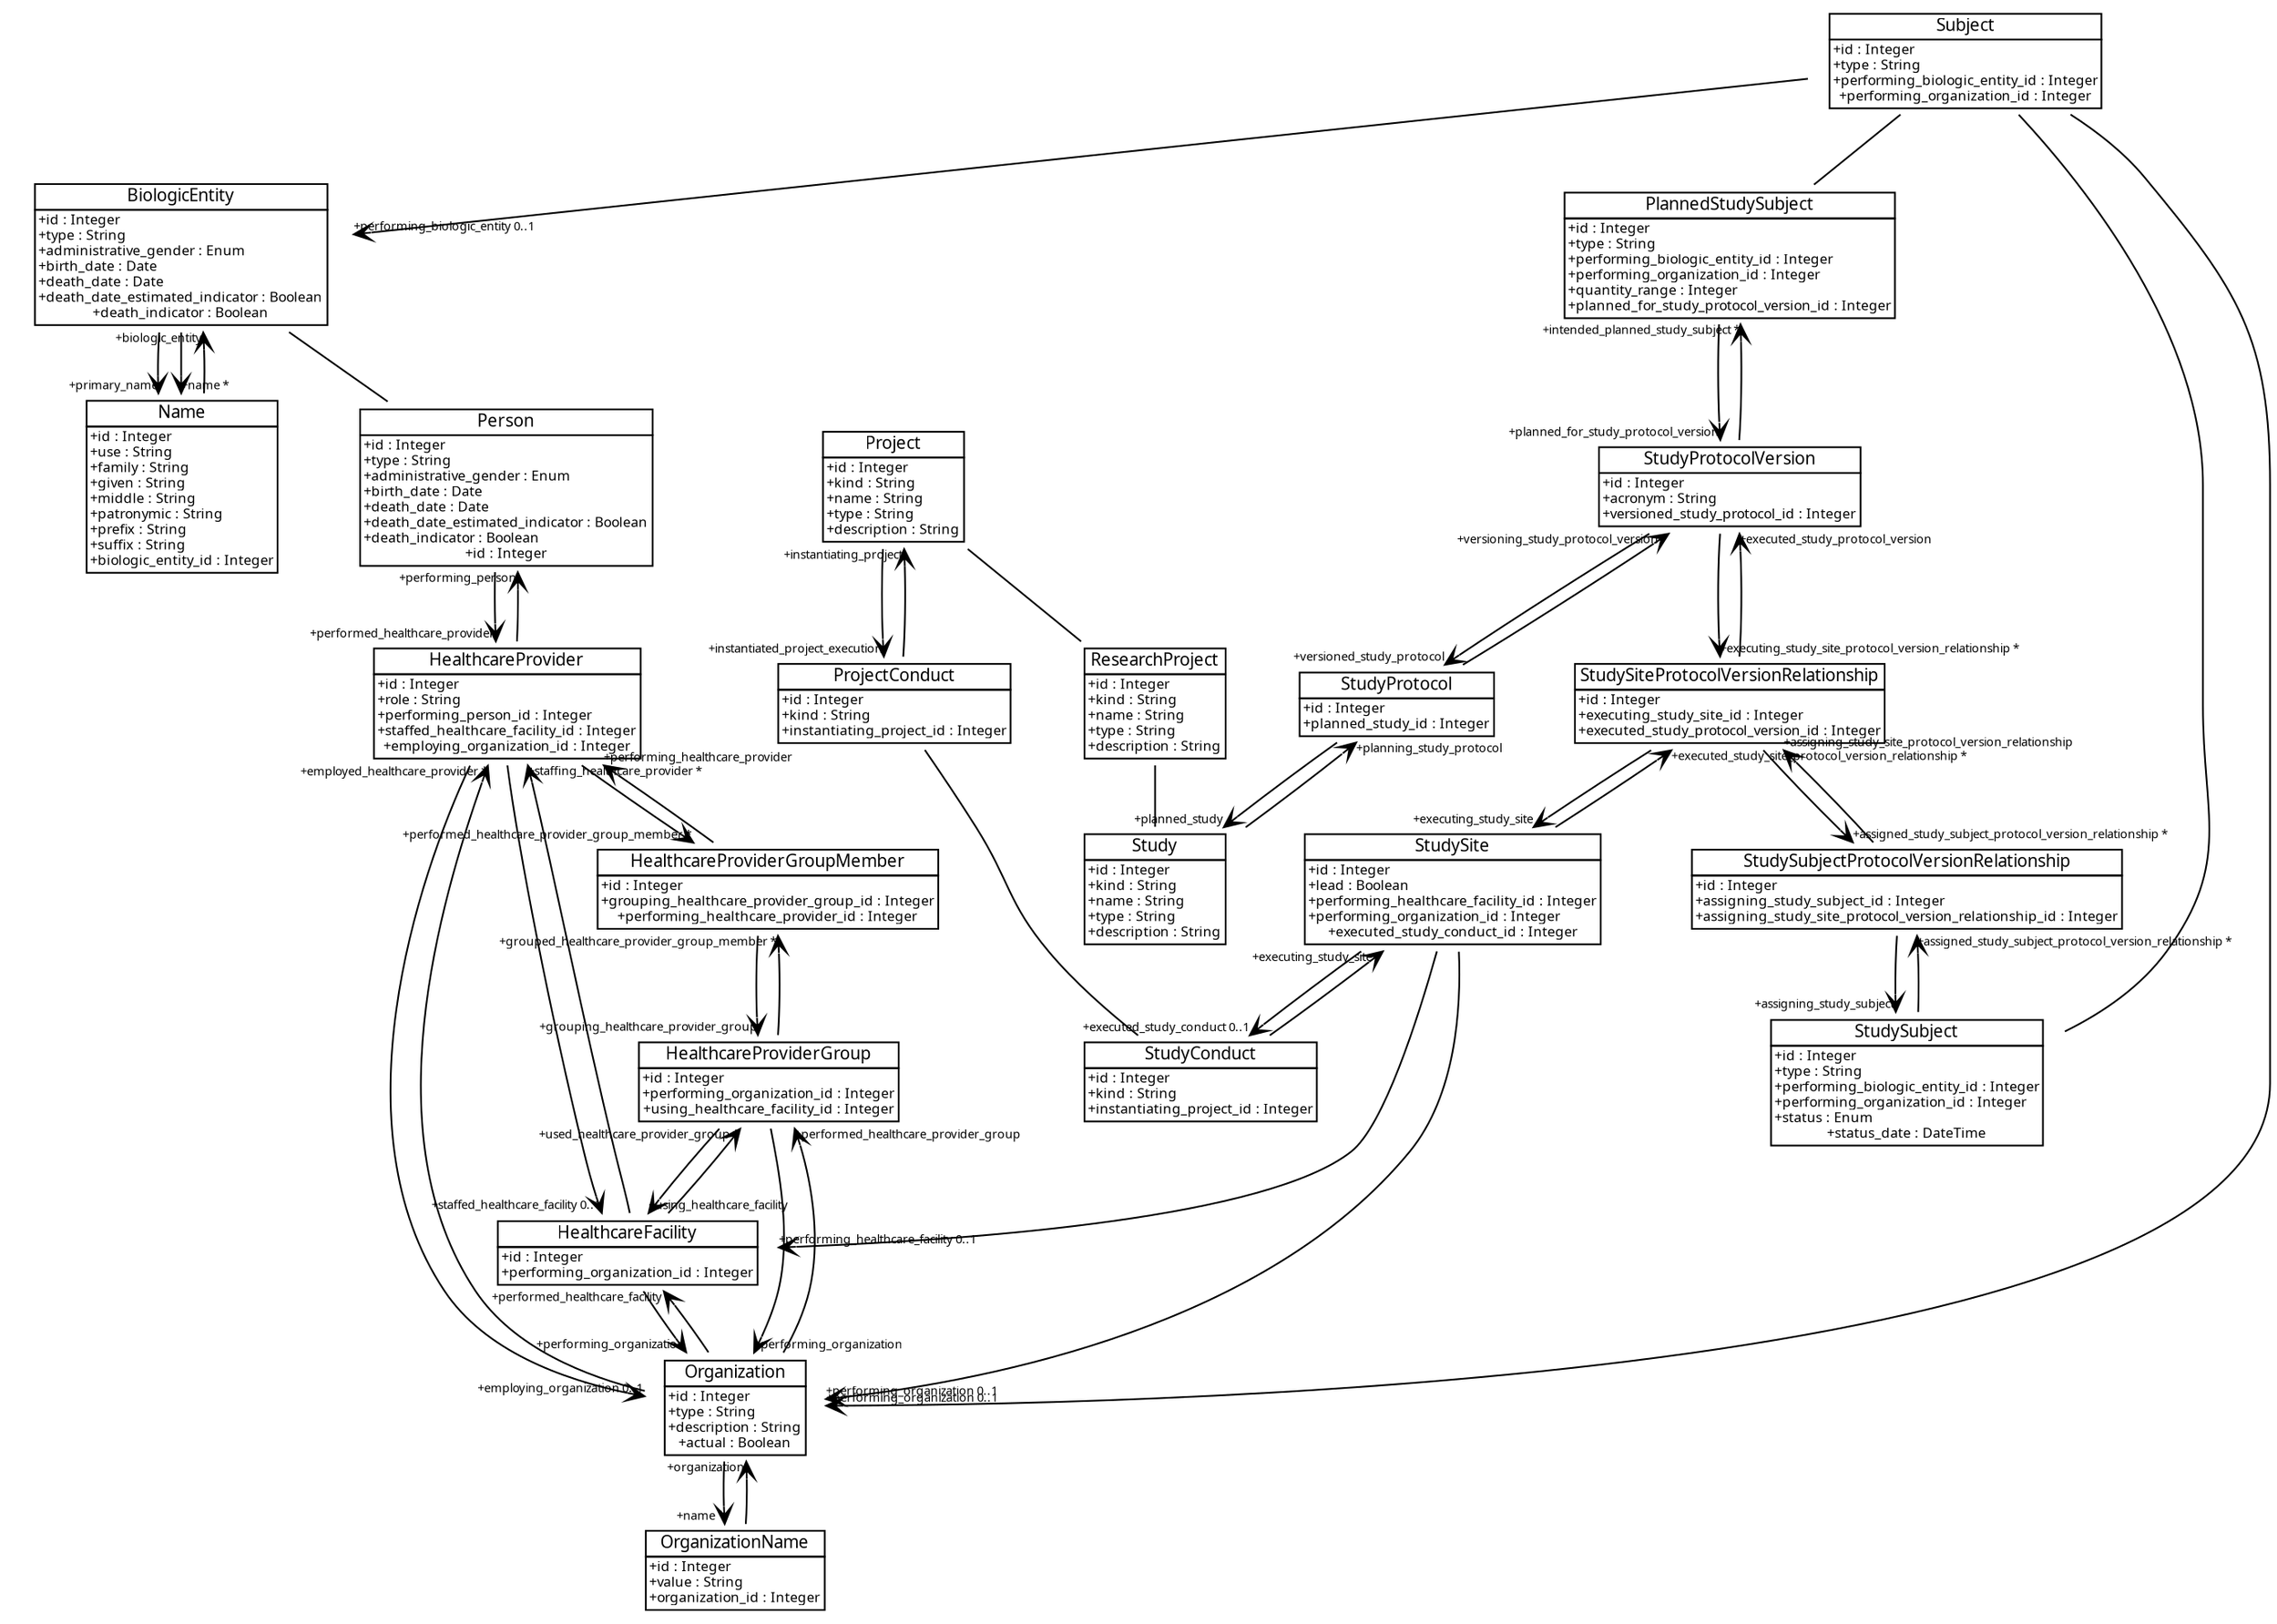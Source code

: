 digraph G {
	graph [bb="0,0,1340.7,954",
		dim=3,
		mode=major,
		overlap=0,
		pack=True,
		prog=neato,
		ratio=.75,
		sep=0.01
	];
	node [label="\N"];
	BiologicEntity	[fontname="Bitstream-Vera Sans",
		fontsize=8.0,
		height=1.25,
		label=<<TABLE CELLSPACING="0" CELLPADDING="1" BORDER="0" CELLBORDER="1.0" ALIGN="LEFT"><TR><TD><FONT POINT-SIZE="10">BiologicEntity</FONT></TD></TR><TR><TD ALIGN="LEFT">+id : Integer<BR ALIGN="LEFT"/>+type : String<BR ALIGN="LEFT"/>+administrative_gender : Enum<BR ALIGN="LEFT"/>+birth_date : Date<BR ALIGN="LEFT"/>+death_date : Date<BR ALIGN="LEFT"/>+death_date_estimated_indicator : Boolean<BR ALIGN="LEFT"/>+death_indicator : Boolean</TD></TR></TABLE>>,
		pos="104.82,693",
		shape=plaintext,
		width=2.7778];
	Name	[fontname="Bitstream-Vera Sans",
		fontsize=8.0,
		height=1.5,
		label=<<TABLE CELLSPACING="0" CELLPADDING="1" BORDER="0" CELLBORDER="1.0" ALIGN="LEFT"><TR><TD><FONT POINT-SIZE="10">Name</FONT></TD></TR><TR><TD ALIGN="LEFT">+id : Integer<BR ALIGN="LEFT"/>+use : String<BR ALIGN="LEFT"/>+family : String<BR ALIGN="LEFT"/>+given : String<BR ALIGN="LEFT"/>+middle : String<BR ALIGN="LEFT"/>+patronymic : String<BR ALIGN="LEFT"/>+prefix : String<BR ALIGN="LEFT"/>+suffix : String<BR ALIGN="LEFT"/>+biologic_entity_id : Integer</TD></TR></TABLE>>,
		pos="104.82,558",
		shape=plaintext,
		width=1.875];
	BiologicEntity -> Name	[arrowhead=vee,
		arrowsize=1.0,
		arrowtail=none,
		fontname="Bitstream-Vera Sans",
		fontsize=7.0,
		head_lp="62.061,616.33",
		headlabel="+primary_name",
		pos="e,91.561,612.33 92.016,647.71 91.489,639.57 91.263,630.92 91.336,622.34",
		style="setlinewidth(1.0)"];
	BiologicEntity -> Name	[arrowhead=vee,
		arrowsize=1.0,
		arrowtail=none,
		fontname="Bitstream-Vera Sans",
		fontsize=7.0,
		head_lp="134.58,616.33",
		headlabel="+name *",
		pos="e,118.08,612.33 117.63,647.71 118.16,639.57 118.38,630.92 118.31,622.34",
		style="setlinewidth(1.0)"];
	Person	[fontname="Bitstream-Vera Sans",
		fontsize=8.0,
		height=1.375,
		label=<<TABLE CELLSPACING="0" CELLPADDING="1" BORDER="0" CELLBORDER="1.0" ALIGN="LEFT"><TR><TD><FONT POINT-SIZE="10">Person</FONT></TD></TR><TR><TD ALIGN="LEFT">+id : Integer<BR ALIGN="LEFT"/>+type : String<BR ALIGN="LEFT"/>+administrative_gender : Enum<BR ALIGN="LEFT"/>+birth_date : Date<BR ALIGN="LEFT"/>+death_date : Date<BR ALIGN="LEFT"/>+death_date_estimated_indicator : Boolean<BR ALIGN="LEFT"/>+death_indicator : Boolean<BR ALIGN="LEFT"/>+id : Integer</TD></TR></TABLE>>,
		pos="298.82,558",
		shape=plaintext,
		width=2.7778];
	BiologicEntity -> Person	[arrowhead=none,
		arrowsize=1.0,
		arrowtail=empty,
		pos="169.15,647.9 188.01,634.97 208.74,620.76 227.98,607.57",
		style="setlinewidth(1.0)"];
	HealthcareFacility	[fontname="Bitstream-Vera Sans",
		fontsize=8.0,
		height=0.625,
		label=<<TABLE CELLSPACING="0" CELLPADDING="1" BORDER="0" CELLBORDER="1.0" ALIGN="LEFT"><TR><TD><FONT POINT-SIZE="10">HealthcareFacility</FONT></TD></TR><TR><TD ALIGN="LEFT">+id : Integer<BR ALIGN="LEFT"/>+performing_organization_id : Integer</TD></TR></TABLE>>,
		pos="298.82,320",
		shape=plaintext,
		width=2.4444];
	HealthcareProvider	[fontname="Bitstream-Vera Sans",
		fontsize=8.0,
		height=1,
		label=<<TABLE CELLSPACING="0" CELLPADDING="1" BORDER="0" CELLBORDER="1.0" ALIGN="LEFT"><TR><TD><FONT POINT-SIZE="10">HealthcareProvider</FONT></TD></TR><TR><TD ALIGN="LEFT">+id : Integer<BR ALIGN="LEFT"/>+role : String<BR ALIGN="LEFT"/>+performing_person_id : Integer<BR ALIGN="LEFT"/>+staffed_healthcare_facility_id : Integer<BR ALIGN="LEFT"/>+employing_organization_id : Integer</TD></TR></TABLE>>,
		pos="298.82,432",
		shape=plaintext,
		width=2.5417];
	HealthcareFacility -> HealthcareProvider	[arrowhead=vee,
		arrowsize=1.0,
		arrowtail=none,
		fontname="Bitstream-Vera Sans",
		fontsize=7.0,
		head_lp="246.66,391.89",
		headlabel="+staffing_healthcare_provider *",
		pos="e,305.16,395.89 304.32,342.68 305.39,354.99 305.77,370.89 305.48,385.79",
		style="setlinewidth(1.0)"];
	HealthcareProviderGroup	[fontname="Bitstream-Vera Sans",
		fontsize=8.0,
		height=0.75,
		label=<<TABLE CELLSPACING="0" CELLPADDING="1" BORDER="0" CELLBORDER="1.0" ALIGN="LEFT"><TR><TD><FONT POINT-SIZE="10">HealthcareProviderGroup</FONT></TD></TR><TR><TD ALIGN="LEFT">+id : Integer<BR ALIGN="LEFT"/>+performing_organization_id : Integer<BR ALIGN="LEFT"/>+using_healthcare_facility_id : Integer</TD></TR></TABLE>>,
		pos="298.82,117",
		shape=plaintext,
		width=2.4583];
	HealthcareFacility -> HealthcareProviderGroup	[arrowhead=vee,
		arrowsize=1.0,
		arrowtail=none,
		fontname="Bitstream-Vera Sans",
		fontsize=7.0,
		head_lp="228.1,148.09",
		headlabel="+used_healthcare_provider_group *",
		pos="e,294.1,144.09 294.45,297.49 291.64,263.23 291.32,195.87 293.5,154.12",
		style="setlinewidth(1.0)"];
	Organization	[fontname="Bitstream-Vera Sans",
		fontsize=8.0,
		height=0.875,
		label=<<TABLE CELLSPACING="0" CELLPADDING="1" BORDER="0" CELLBORDER="1.0" ALIGN="LEFT"><TR><TD><FONT POINT-SIZE="10">Organization</FONT></TD></TR><TR><TD ALIGN="LEFT">+id : Integer<BR ALIGN="LEFT"/>+type : String<BR ALIGN="LEFT"/>+description : String<BR ALIGN="LEFT"/>+actual : Boolean</TD></TR></TABLE>>,
		pos="428.82,212",
		shape=plaintext,
		width=1.4583];
	HealthcareFacility -> Organization	[arrowhead=vee,
		arrowsize=1.0,
		arrowtail=none,
		fontname="Bitstream-Vera Sans",
		fontsize=7.0,
		head_lp="337.22,247.52",
		headlabel="+performing_organization",
		pos="e,385.22,243.52 319.87,297.29 335.48,283.6 357.3,265.58 377.35,249.71",
		style="setlinewidth(1.0)"];
	HealthcareProvider -> HealthcareFacility	[arrowhead=vee,
		arrowsize=1.0,
		arrowtail=none,
		fontname="Bitstream-Vera Sans",
		fontsize=7.0,
		head_lp="234.32,346.68",
		headlabel="+staffed_healthcare_facility 0..1",
		pos="e,293.32,342.68 292.48,395.89 291.89,382.1 291.94,366.38 292.63,352.91",
		style="setlinewidth(1.0)"];
	HealthcareProviderGroupMember	[fontname="Bitstream-Vera Sans",
		fontsize=8.0,
		height=0.75,
		label=<<TABLE CELLSPACING="0" CELLPADDING="1" BORDER="0" CELLBORDER="1.0" ALIGN="LEFT"><TR><TD><FONT POINT-SIZE="10">HealthcareProviderGroupMember</FONT></TD></TR><TR><TD ALIGN="LEFT">+id : Integer<BR ALIGN="LEFT"/>+grouping_healthcare_provider_group_id : Integer<BR ALIGN="LEFT"/>+performing_healthcare_provider_id : Integer</TD></TR></TABLE>>,
		pos="232.82,27",
		shape=plaintext,
		width=3.125];
	HealthcareProvider -> HealthcareProviderGroupMember	[arrowhead=vee,
		arrowsize=1.0,
		arrowtail=none,
		fontname="Bitstream-Vera Sans",
		fontsize=7.0,
		head_lp="114.5,58.062",
		headlabel="+performed_healthcare_provider_group_member *",
		pos="e,207.5,54.062 223.82,395.95 211.22,386.2 199.94,374.4 192.82,360.5 138,253.5 163.45,206.83 191.82,90 194.05,80.837 197.88,71.514 \
202.39,62.975",
		style="setlinewidth(1.0)"];
	HealthcareProvider -> Organization	[arrowhead=vee,
		arrowsize=1.0,
		arrowtail=none,
		fontname="Bitstream-Vera Sans",
		fontsize=7.0,
		head_lp="476.46,247.69",
		headlabel="+employing_organization 0..1",
		pos="e,421.46,243.69 352.62,395.83 365.42,385.92 377.91,374.07 386.82,360.5 407.79,328.58 415.58,285.28 420.06,253.85",
		style="setlinewidth(1.0)"];
	HealthcareProvider -> Person	[arrowhead=vee,
		arrowsize=1.0,
		arrowtail=none,
		fontname="Bitstream-Vera Sans",
		fontsize=7.0,
		head_lp="267.93,504.35",
		headlabel="+performing_person",
		pos="e,305.43,508.35 304.97,468.1 305.42,477.48 305.62,487.87 305.56,498.15",
		style="setlinewidth(1.0)"];
	HealthcareProviderGroup -> HealthcareFacility	[arrowhead=vee,
		arrowsize=1.0,
		arrowtail=none,
		fontname="Bitstream-Vera Sans",
		fontsize=7.0,
		head_lp="254.69,293.49",
		headlabel="+using_healthcare_facility",
		pos="e,303.19,297.49 303.54,144.09 306.12,180.85 306.24,247.79 303.9,287.35",
		style="setlinewidth(1.0)"];
	HealthcareProviderGroup -> HealthcareProviderGroupMember	[arrowhead=vee,
		arrowsize=1.0,
		arrowtail=none,
		fontname="Bitstream-Vera Sans",
		fontsize=7.0,
		head_lp="335.16,58.081",
		headlabel="+grouped_healthcare_provider_group_member *",
		pos="e,246.16,54.081 272.78,89.597 265.87,81.08 258.57,71.51 252.09,62.498",
		style="setlinewidth(1.0)"];
	HealthcareProviderGroup -> Organization	[arrowhead=vee,
		arrowsize=1.0,
		arrowtail=none,
		fontname="Bitstream-Vera Sans",
		fontsize=7.0,
		head_lp="344.29,176.29",
		headlabel="+performing_organization",
		pos="e,392.29,180.29 341.31,144.01 354.95,153.34 370.08,164.04 383.89,174.12",
		style="setlinewidth(1.0)"];
	HealthcareProviderGroupMember -> HealthcareProvider	[arrowhead=vee,
		arrowsize=1.0,
		arrowtail=none,
		fontname="Bitstream-Vera Sans",
		fontsize=7.0,
		head_lp="179.37,399.95",
		headlabel="+performing_healthcare_provider",
		pos="e,241.37,395.95 224.22,54.062 218.86,64.749 212.85,77.523 209.82,90 181.45,206.83 156,253.5 210.82,360.5 216.38,371.36 224.48,380.94 \
233.56,389.26",
		style="setlinewidth(1.0)"];
	HealthcareProviderGroupMember -> HealthcareProviderGroup	[arrowhead=vee,
		arrowsize=1.0,
		arrowtail=none,
		fontname="Bitstream-Vera Sans",
		fontsize=7.0,
		head_lp="214.77,85.597",
		headlabel="+grouping_healthcare_provider_group",
		pos="e,285.27,89.597 258.61,54.081 265.5,62.571 272.81,72.135 279.31,81.161",
		style="setlinewidth(1.0)"];
	Name -> BiologicEntity	[arrowhead=vee,
		arrowsize=1.0,
		arrowtail=none,
		fontname="Bitstream-Vera Sans",
		fontsize=7.0,
		head_lp="74.323,643.71",
		headlabel="+biologic_entity",
		pos="e,104.82,647.71 104.82,612.33 104.82,620.68 104.82,629.31 104.82,637.68",
		style="setlinewidth(1.0)"];
	Organization -> HealthcareFacility	[arrowhead=vee,
		arrowsize=1.0,
		arrowtail=none,
		fontname="Bitstream-Vera Sans",
		fontsize=7.0,
		head_lp="388.51,293.29",
		headlabel="+performed_healthcare_facility",
		pos="e,331.01,297.29 397.57,243.52 380.01,258.5 357.98,276.42 339.14,291.04",
		style="setlinewidth(1.0)"];
	Organization -> HealthcareProvider	[arrowhead=vee,
		arrowsize=1.0,
		arrowtail=none,
		fontname="Bitstream-Vera Sans",
		fontsize=7.0,
		head_lp="433.11,391.83",
		headlabel="+employed_healthcare_provider *",
		pos="e,370.11,395.83 434.9,243.69 435.18,275.34 428.16,324.97 404.82,360.5 397.72,371.32 388.35,381.03 378.1,389.55",
		style="setlinewidth(1.0)"];
	Organization -> HealthcareProviderGroup	[arrowhead=vee,
		arrowsize=1.0,
		arrowtail=none,
		fontname="Bitstream-Vera Sans",
		fontsize=7.0,
		head_lp="402.05,148.01",
		headlabel="+performed_healthcare_provider_group",
		pos="e,329.05,144.01 379.5,180.29 365.45,170.56 350.37,159.79 337.07,149.98",
		style="setlinewidth(1.0)"];
	OrganizationName	[fontname="Bitstream-Vera Sans",
		fontsize=8.0,
		height=0.75,
		label=<<TABLE CELLSPACING="0" CELLPADDING="1" BORDER="0" CELLBORDER="1.0" ALIGN="LEFT"><TR><TD><FONT POINT-SIZE="10">OrganizationName</FONT></TD></TR><TR><TD ALIGN="LEFT">+id : Integer<BR ALIGN="LEFT"/>+value : String<BR ALIGN="LEFT"/>+organization_id : Integer</TD></TR></TABLE>>,
		pos="475.82,117",
		shape=plaintext,
		width=1.7639];
	Organization -> OrganizationName	[arrowhead=vee,
		arrowsize=1.0,
		arrowtail=none,
		fontname="Bitstream-Vera Sans",
		fontsize=7.0,
		head_lp="473.05,148.01",
		headlabel="+name *",
		pos="e,456.55,144.01 437.95,180.29 441.99,171.48 446.82,161.81 451.69,152.78",
		style="setlinewidth(1.0)"];
	OrganizationName -> Organization	[arrowhead=vee,
		arrowsize=1.0,
		arrowtail=none,
		fontname="Bitstream-Vera Sans",
		fontsize=7.0,
		head_lp="424.73,176.29",
		headlabel="+organization",
		pos="e,450.73,180.29 468.81,144.01 465.08,152.46 460.43,162.03 455.6,171.25",
		style="setlinewidth(1.0)"];
	Person -> HealthcareProvider	[arrowhead=vee,
		arrowsize=1.0,
		arrowtail=none,
		fontname="Bitstream-Vera Sans",
		fontsize=7.0,
		head_lp="232.17,472.1",
		headlabel="+performed_healthcare_provider",
		pos="e,292.67,468.1 292.21,508.35 292,498.48 292.03,488.14 292.29,478.39",
		style="setlinewidth(1.0)"];
	PlannedStudySubject	[fontname="Bitstream-Vera Sans",
		fontsize=8.0,
		height=1.125,
		label=<<TABLE CELLSPACING="0" CELLPADDING="1" BORDER="0" CELLBORDER="1.0" ALIGN="LEFT"><TR><TD><FONT POINT-SIZE="10">PlannedStudySubject</FONT></TD></TR><TR><TD ALIGN="LEFT">+id : Integer<BR ALIGN="LEFT"/>+type : String<BR ALIGN="LEFT"/>+performing_biologic_entity_id : Integer<BR ALIGN="LEFT"/>+performing_organization_id : Integer<BR ALIGN="LEFT"/>+quantity_range : Integer<BR ALIGN="LEFT"/>+planned_for_study_protocol_version_id : Integer</TD></TR></TABLE>>,
		pos="890.82,815",
		shape=plaintext,
		width=3.0833];
	StudyProtocolVersion	[fontname="Bitstream-Vera Sans",
		fontsize=8.0,
		height=0.75,
		label=<<TABLE CELLSPACING="0" CELLPADDING="1" BORDER="0" CELLBORDER="1.0" ALIGN="LEFT"><TR><TD><FONT POINT-SIZE="10">StudyProtocolVersion</FONT></TD></TR><TR><TD ALIGN="LEFT">+id : Integer<BR ALIGN="LEFT"/>+acronym : String<BR ALIGN="LEFT"/>+versioned_study_protocol_id : Integer</TD></TR></TABLE>>,
		pos="890.82,693",
		shape=plaintext,
		width=2.5];
	PlannedStudySubject -> StudyProtocolVersion	[arrowhead=vee,
		arrowsize=1.0,
		arrowtail=none,
		fontname="Bitstream-Vera Sans",
		fontsize=7.0,
		head_lp="816.12,724.35",
		headlabel="+planned_for_study_protocol_version",
		pos="e,885.12,720.35 884.43,774.37 883.91,760.23 883.96,744.37 884.56,730.5",
		style="setlinewidth(1.0)"];
	Subject	[fontname="Bitstream-Vera Sans",
		fontsize=8.0,
		height=0.875,
		label=<<TABLE CELLSPACING="0" CELLPADDING="1" BORDER="0" CELLBORDER="1.0" ALIGN="LEFT"><TR><TD><FONT POINT-SIZE="10">Subject</FONT></TD></TR><TR><TD ALIGN="LEFT">+id : Integer<BR ALIGN="LEFT"/>+type : String<BR ALIGN="LEFT"/>+performing_biologic_entity_id : Integer<BR ALIGN="LEFT"/>+performing_organization_id : Integer</TD></TR></TABLE>>,
		pos="683.82,923",
		shape=plaintext,
		width=2.5417];
	Subject -> BiologicEntity	[arrowhead=vee,
		arrowsize=1.0,
		arrowtail=none,
		fontname="Bitstream-Vera Sans",
		fontsize=7.0,
		head_lp="134.21,742.1",
		headlabel="+performing_biologic_entity 0..1",
		pos="e,194.21,738.1 592.23,897.18 552.38,885.65 505.4,871.06 463.82,855.5 374.08,821.91 274.96,776.67 203.65,742.62",
		style="setlinewidth(1.0)"];
	Subject -> Organization	[arrowhead=vee,
		arrowsize=1.0,
		arrowtail=none,
		fontname="Bitstream-Vera Sans",
		fontsize=7.0,
		head_lp="496.19,239.56",
		headlabel="+performing_organization 0..1",
		pos="e,440.19,243.56 627.53,891.47 566.54,853.81 477.82,783.62 477.82,694 477.82,694 477.82,694 477.82,431 477.82,367.66 457.89,296.43 \
443.45,253.15",
		style="setlinewidth(1.0)"];
	Subject -> PlannedStudySubject	[arrowhead=none,
		arrowsize=1.0,
		arrowtail=empty,
		pos="743.42,891.48 765.27,880.29 790.34,867.46 813.52,855.58",
		style="setlinewidth(1.0)"];
	StudySubject	[fontname="Bitstream-Vera Sans",
		fontsize=8.0,
		height=1.125,
		label=<<TABLE CELLSPACING="0" CELLPADDING="1" BORDER="0" CELLBORDER="1.0" ALIGN="LEFT"><TR><TD><FONT POINT-SIZE="10">StudySubject</FONT></TD></TR><TR><TD ALIGN="LEFT">+id : Integer<BR ALIGN="LEFT"/>+type : String<BR ALIGN="LEFT"/>+performing_biologic_entity_id : Integer<BR ALIGN="LEFT"/>+performing_organization_id : Integer<BR ALIGN="LEFT"/>+status : Enum<BR ALIGN="LEFT"/>+status_date : DateTime</TD></TR></TABLE>>,
		pos="1123.8,320",
		shape=plaintext,
		width=2.5417];
	Subject -> StudySubject	[arrowhead=none,
		arrowsize=1.0,
		arrowtail=empty,
		pos="775.53,907.74 947.4,878.4 1300.8,804.63 1300.8,694 1300.8,694 1300.8,694 1300.8,557 1300.8,484.52 1317.8,454.36 1274.8,396 1259.9,\
375.73 1238,360.62 1215.4,349.48",
		style="setlinewidth(1.0)"];
	Project	[fontname="Bitstream-Vera Sans",
		fontsize=8.0,
		height=1,
		label=<<TABLE CELLSPACING="0" CELLPADDING="1" BORDER="0" CELLBORDER="1.0" ALIGN="LEFT"><TR><TD><FONT POINT-SIZE="10">Project</FONT></TD></TR><TR><TD ALIGN="LEFT">+id : Integer<BR ALIGN="LEFT"/>+kind : String<BR ALIGN="LEFT"/>+name : String<BR ALIGN="LEFT"/>+type : String<BR ALIGN="LEFT"/>+description : String</TD></TR></TABLE>>,
		pos="589.82,693",
		shape=plaintext,
		width=1.4583];
	ProjectConduct	[fontname="Bitstream-Vera Sans",
		fontsize=8.0,
		height=0.75,
		label=<<TABLE CELLSPACING="0" CELLPADDING="1" BORDER="0" CELLBORDER="1.0" ALIGN="LEFT"><TR><TD><FONT POINT-SIZE="10">ProjectConduct</FONT></TD></TR><TR><TD ALIGN="LEFT">+id : Integer<BR ALIGN="LEFT"/>+kind : String<BR ALIGN="LEFT"/>+instantiating_project_id : Integer</TD></TR></TABLE>>,
		pos="589.82,558",
		shape=plaintext,
		width=2.2083];
	Project -> ProjectConduct	[arrowhead=vee,
		arrowsize=1.0,
		arrowtail=none,
		fontname="Bitstream-Vera Sans",
		fontsize=7.0,
		head_lp="524.83,589.17",
		headlabel="+instantiated_project_execution",
		pos="e,584.33,585.17 583.78,656.71 582.85,637.75 582.84,614.41 583.73,595.3",
		style="setlinewidth(1.0)"];
	ResearchProject	[fontname="Bitstream-Vera Sans",
		fontsize=8.0,
		height=1,
		label=<<TABLE CELLSPACING="0" CELLPADDING="1" BORDER="0" CELLBORDER="1.0" ALIGN="LEFT"><TR><TD><FONT POINT-SIZE="10">ResearchProject</FONT></TD></TR><TR><TD ALIGN="LEFT">+id : Integer<BR ALIGN="LEFT"/>+kind : String<BR ALIGN="LEFT"/>+name : String<BR ALIGN="LEFT"/>+type : String<BR ALIGN="LEFT"/>+description : String</TD></TR></TABLE>>,
		pos="746.82,558",
		shape=plaintext,
		width=1.4583];
	Project -> ResearchProject	[arrowhead=none,
		arrowsize=1.0,
		arrowtail=empty,
		pos="631.48,656.71 654.29,637.39 682.45,613.53 705.24,594.23",
		style="setlinewidth(1.0)"];
	ProjectConduct -> Project	[arrowhead=vee,
		arrowsize=1.0,
		arrowtail=none,
		fontname="Bitstream-Vera Sans",
		fontsize=7.0,
		head_lp="554.86,652.71",
		headlabel="+instantiating_project",
		pos="e,595.86,656.71 595.32,585.17 596.57,602.66 596.89,626.13 596.26,646.62",
		style="setlinewidth(1.0)"];
	StudyConduct	[fontname="Bitstream-Vera Sans",
		fontsize=8.0,
		height=0.75,
		label=<<TABLE CELLSPACING="0" CELLPADDING="1" BORDER="0" CELLBORDER="1.0" ALIGN="LEFT"><TR><TD><FONT POINT-SIZE="10">StudyConduct</FONT></TD></TR><TR><TD ALIGN="LEFT">+id : Integer<BR ALIGN="LEFT"/>+kind : String<BR ALIGN="LEFT"/>+instantiating_project_id : Integer</TD></TR></TABLE>>,
		pos="740.82,320",
		shape=plaintext,
		width=2.2083];
	ProjectConduct -> StudyConduct	[arrowhead=none,
		arrowsize=1.0,
		arrowtail=empty,
		pos="586.98,530.87 584.65,496.85 585.36,436.9 612.82,396 627.04,374.83 649.4,358.82 671.48,347.14",
		style="setlinewidth(1.0)"];
	Study	[fontname="Bitstream-Vera Sans",
		fontsize=8.0,
		height=1,
		label=<<TABLE CELLSPACING="0" CELLPADDING="1" BORDER="0" CELLBORDER="1.0" ALIGN="LEFT"><TR><TD><FONT POINT-SIZE="10">Study</FONT></TD></TR><TR><TD ALIGN="LEFT">+id : Integer<BR ALIGN="LEFT"/>+kind : String<BR ALIGN="LEFT"/>+name : String<BR ALIGN="LEFT"/>+type : String<BR ALIGN="LEFT"/>+description : String</TD></TR></TABLE>>,
		pos="674.82,432",
		shape=plaintext,
		width=1.4583];
	ResearchProject -> Study	[arrowhead=none,
		arrowsize=1.0,
		arrowtail=empty,
		pos="726.38,521.8 716.65,505.04 705.05,485.06 695.31,468.29",
		style="setlinewidth(1.0)"];
	StudyProtocol	[fontname="Bitstream-Vera Sans",
		fontsize=8.0,
		height=0.625,
		label=<<TABLE CELLSPACING="0" CELLPADDING="1" BORDER="0" CELLBORDER="1.0" ALIGN="LEFT"><TR><TD><FONT POINT-SIZE="10">StudyProtocol</FONT></TD></TR><TR><TD ALIGN="LEFT">+id : Integer<BR ALIGN="LEFT"/>+planned_study_id : Integer</TD></TR></TABLE>>,
		pos="890.82,558",
		shape=plaintext,
		width=1.875];
	Study -> StudyProtocol	[arrowhead=vee,
		arrowsize=1.0,
		arrowtail=none,
		fontname="Bitstream-Vera Sans",
		fontsize=7.0,
		head_lp="914.27,531.25",
		headlabel="+planning_study_protocol",
		pos="e,866.27,535.25 727.51,455.81 754.65,469.33 787.9,487.08 816.82,504 830.49,512 845.13,521.14 857.83,529.56",
		style="setlinewidth(1.0)"];
	StudySite	[fontname="Bitstream-Vera Sans",
		fontsize=8.0,
		height=1,
		label=<<TABLE CELLSPACING="0" CELLPADDING="1" BORDER="0" CELLBORDER="1.0" ALIGN="LEFT"><TR><TD><FONT POINT-SIZE="10">StudySite</FONT></TD></TR><TR><TD ALIGN="LEFT">+id : Integer<BR ALIGN="LEFT"/>+lead : Boolean<BR ALIGN="LEFT"/>+performing_healthcare_facility_id : Integer<BR ALIGN="LEFT"/>+performing_organization_id : Integer<BR ALIGN="LEFT"/>+executed_study_conduct_id : Integer</TD></TR></TABLE>>,
		pos="851.82,432",
		shape=plaintext,
		width=2.7639];
	StudyConduct -> StudySite	[arrowhead=vee,
		arrowsize=1.0,
		arrowtail=none,
		fontname="Bitstream-Vera Sans",
		fontsize=7.0,
		head_lp="778.24,391.89",
		headlabel="+executing_study_site *",
		pos="e,822.74,395.89 772.97,347.07 786.37,359.49 801.94,374.67 815.72,388.69",
		style="setlinewidth(1.0)"];
	StudyProtocol -> Study	[arrowhead=vee,
		arrowsize=1.0,
		arrowtail=none,
		fontname="Bitstream-Vera Sans",
		fontsize=7.0,
		head_lp="757.53,468.36",
		headlabel="+planned_study",
		pos="e,727.53,464.36 849.86,535.25 833.95,525.43 815.65,513.84 798.82,504 778.74,492.25 756.57,480.1 736.56,469.25",
		style="setlinewidth(1.0)"];
	StudyProtocol -> StudyProtocolVersion	[arrowhead=vee,
		arrowsize=1.0,
		arrowtail=none,
		fontname="Bitstream-Vera Sans",
		fontsize=7.0,
		head_lp="826.83,661.72",
		headlabel="+versioning_study_protocol_version *",
		pos="e,896.33,665.72 895.98,580.82 897.72,601.08 898.04,631.63 896.92,655.58",
		style="setlinewidth(1.0)"];
	StudyProtocolVersion -> PlannedStudySubject	[arrowhead=vee,
		arrowsize=1.0,
		arrowtail=none,
		fontname="Bitstream-Vera Sans",
		fontsize=7.0,
		head_lp="831.21,770.37",
		headlabel="+intended_planned_study_subject *",
		pos="e,897.21,774.37 896.52,720.35 897.42,733.21 897.74,749.12 897.49,764.15",
		style="setlinewidth(1.0)"];
	StudyProtocolVersion -> StudyProtocol	[arrowhead=vee,
		arrowsize=1.0,
		arrowtail=none,
		fontname="Bitstream-Vera Sans",
		fontsize=7.0,
		head_lp="935.67,584.82",
		headlabel="+versioned_study_protocol",
		pos="e,885.67,580.82 885.32,665.72 883.79,644.29 883.67,613.92 884.95,591.06",
		style="setlinewidth(1.0)"];
	StudySiteProtocolVersionRelationship	[fontname="Bitstream-Vera Sans",
		fontsize=8.0,
		height=0.75,
		label=<<TABLE CELLSPACING="0" CELLPADDING="1" BORDER="0" CELLBORDER="1.0" ALIGN="LEFT"><TR><TD><FONT POINT-SIZE="10">StudySiteProtocolVersionRelationship</FONT></TD></TR><TR><TD ALIGN="LEFT">+id : Integer<BR ALIGN="LEFT"/>+executing_study_site_id : Integer<BR ALIGN="LEFT"/>+executed_study_protocol_version_id : Integer</TD></TR></TABLE>>,
		pos="1089.8,558",
		shape=plaintext,
		width=2.9167];
	StudyProtocolVersion -> StudySiteProtocolVersionRelationship	[arrowhead=vee,
		arrowsize=1.0,
		arrowtail=none,
		fontname="Bitstream-Vera Sans",
		fontsize=7.0,
		head_lp="1145.6,589.22",
		headlabel="+executing_study_site_protocol_version_relationship *",
		pos="e,1045.1,585.22 924.63,665.72 955.26,644.23 1000.7,613.75 1036.3,590.87",
		style="setlinewidth(1.0)"];
	StudySite -> HealthcareFacility	[arrowhead=vee,
		arrowsize=1.0,
		arrowtail=none,
		fontname="Bitstream-Vera Sans",
		fontsize=7.0,
		head_lp="453.43,336.87",
		headlabel="+performing_healthcare_facility 0..1",
		pos="e,386.93,332.87 752.06,400.05 746.58,398.62 741.15,397.25 735.82,396 620.57,368.83 486.05,347.23 397.02,334.32",
		style="setlinewidth(1.0)"];
	StudySite -> Organization	[arrowhead=vee,
		arrowsize=1.0,
		arrowtail=none,
		fontname="Bitstream-Vera Sans",
		fontsize=7.0,
		head_lp="537.66,218.34",
		headlabel="+performing_organization 0..1",
		pos="e,481.66,214.34 857.15,395.85 860.22,361.41 858.71,309.81 828.82,279.5 782.83,232.85 592.31,218.88 491.7,214.73",
		style="setlinewidth(1.0)"];
	StudySite -> StudyConduct	[arrowhead=vee,
		arrowsize=1.0,
		arrowtail=none,
		fontname="Bitstream-Vera Sans",
		fontsize=7.0,
		head_lp="705.29,351.07",
		headlabel="+executed_study_conduct 0..1",
		pos="e,761.29,347.07 810.06,395.89 796.12,382.65 780.98,367.62 768.38,354.53",
		style="setlinewidth(1.0)"];
	StudySite -> StudySiteProtocolVersionRelationship	[arrowhead=vee,
		arrowsize=1.0,
		arrowtail=none,
		fontname="Bitstream-Vera Sans",
		fontsize=7.0,
		head_lp="1144.8,526.85",
		headlabel="+executed_study_site_protocol_version_relationship *",
		pos="e,1045.3,530.85 925.25,468.05 961.13,486.29 1003.5,508.4 1036.3,526.01",
		style="setlinewidth(1.0)"];
	StudySiteProtocolVersionRelationship -> StudyProtocolVersion	[arrowhead=vee,
		arrowsize=1.0,
		arrowtail=none,
		fontname="Bitstream-Vera Sans",
		fontsize=7.0,
		head_lp="999.64,661.72",
		headlabel="+executed_study_protocol_version",
		pos="e,935.64,665.72 1056.1,585.22 1025.5,606.7 980.01,637.18 944.45,660.08",
		style="setlinewidth(1.0)"];
	StudySiteProtocolVersionRelationship -> StudySite	[arrowhead=vee,
		arrowsize=1.0,
		arrowtail=none,
		fontname="Bitstream-Vera Sans",
		fontsize=7.0,
		head_lp="871.45,472.05",
		headlabel="+executing_study_site",
		pos="e,912.95,468.05 1034,530.85 1000.5,514.02 957.64,491.81 921.88,472.81",
		style="setlinewidth(1.0)"];
	StudySubjectProtocolVersionRelationship	[fontname="Bitstream-Vera Sans",
		fontsize=8.0,
		height=0.75,
		label=<<TABLE CELLSPACING="0" CELLPADDING="1" BORDER="0" CELLBORDER="1.0" ALIGN="LEFT"><TR><TD><FONT POINT-SIZE="10">StudySubjectProtocolVersionRelationship</FONT></TD></TR><TR><TD ALIGN="LEFT">+id : Integer<BR ALIGN="LEFT"/>+assigning_study_subject_id : Integer<BR ALIGN="LEFT"/>+assigning_study_site_protocol_version_relationship_id : Integer</TD></TR></TABLE>>,
		pos="1123.8,432",
		shape=plaintext,
		width=3.9444];
	StudySiteProtocolVersionRelationship -> StudySubjectProtocolVersionRelationship	[arrowhead=vee,
		arrowsize=1.0,
		arrowtail=none,
		fontname="Bitstream-Vera Sans",
		fontsize=7.0,
		head_lp="1216.5,463.26",
		headlabel="+assigned_study_subject_protocol_version_relationship *",
		pos="e,1111,459.26 1091.4,530.7 1095.1,512.7 1101.5,488.61 1107.8,468.85",
		style="setlinewidth(1.0)"];
	StudySubject -> StudySubjectProtocolVersionRelationship	[arrowhead=vee,
		arrowsize=1.0,
		arrowtail=none,
		fontname="Bitstream-Vera Sans",
		fontsize=7.0,
		head_lp="1235.2,400.93",
		headlabel="+assigned_study_subject_protocol_version_relationship *",
		pos="e,1129.7,404.93 1130.3,360.65 1130.7,371.82 1130.6,383.9 1130.2,394.85",
		style="setlinewidth(1.0)"];
	StudySubjectProtocolVersionRelationship -> StudySiteProtocolVersionRelationship	[arrowhead=vee,
		arrowsize=1.0,
		arrowtail=none,
		fontname="Bitstream-Vera Sans",
		fontsize=7.0,
		head_lp="1199.7,534.7",
		headlabel="+assigning_study_site_protocol_version_relationship",
		pos="e,1102.7,530.7 1122.3,459.26 1118.6,477.25 1112.2,501.34 1105.9,521.11",
		style="setlinewidth(1.0)"];
	StudySubjectProtocolVersionRelationship -> StudySubject	[arrowhead=vee,
		arrowsize=1.0,
		arrowtail=none,
		fontname="Bitstream-Vera Sans",
		fontsize=7.0,
		head_lp="1069.8,364.65",
		headlabel="+assigning_study_subject",
		pos="e,1117.3,360.65 1118,404.93 1117.3,394.71 1117,382.63 1117.1,370.86",
		style="setlinewidth(1.0)"];
}
